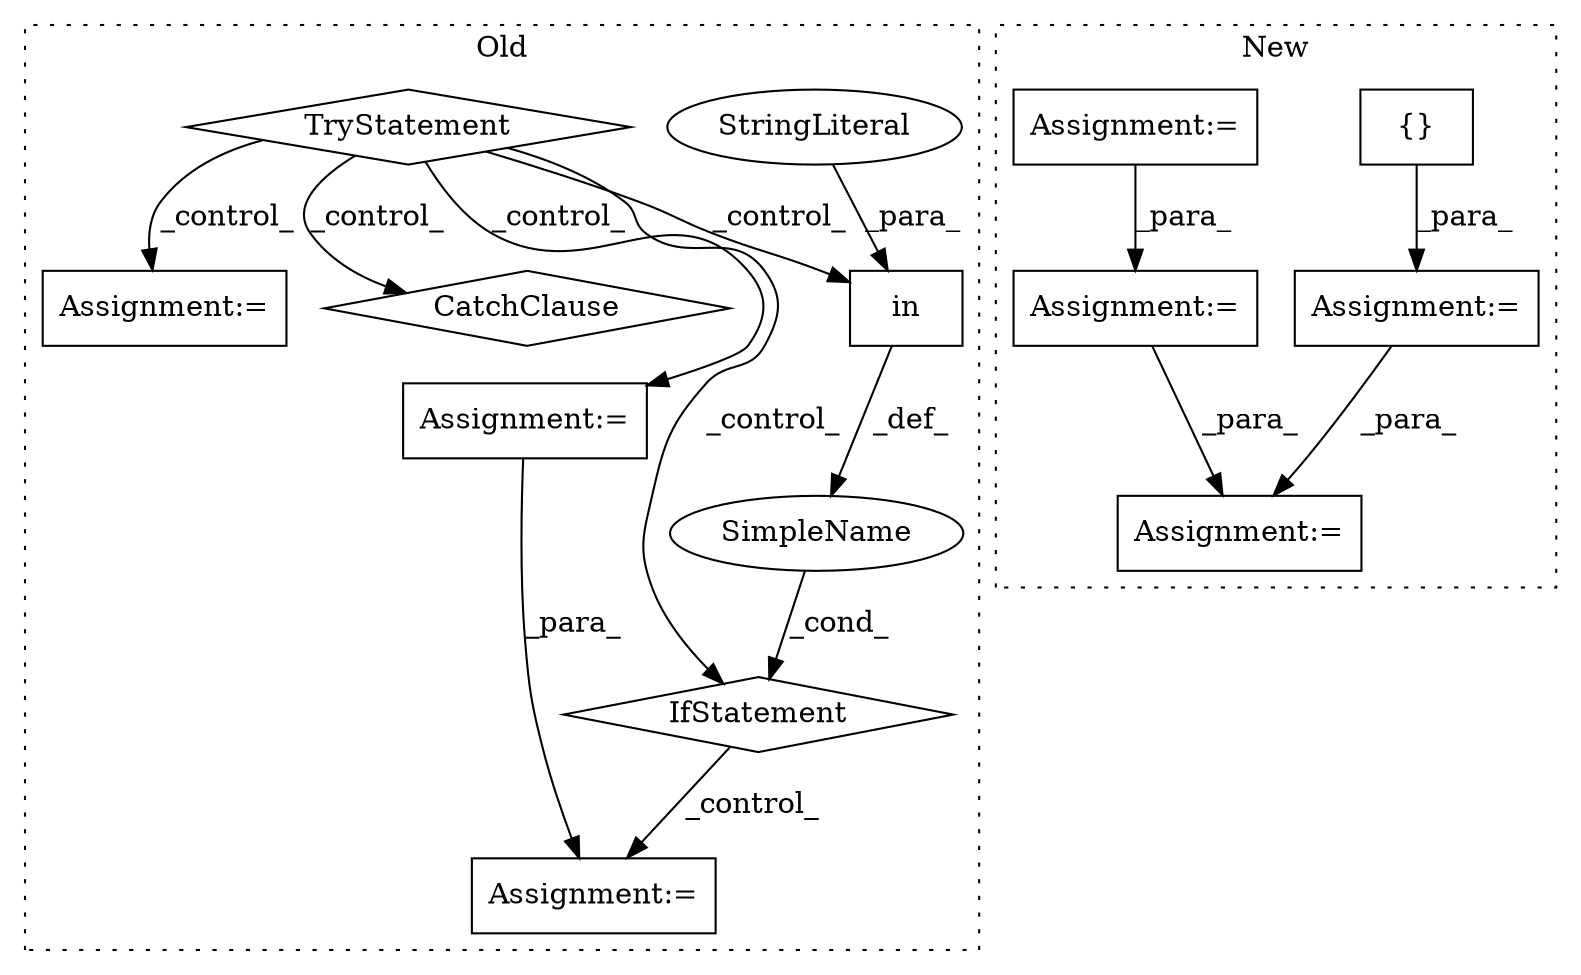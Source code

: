 digraph G {
subgraph cluster0 {
1 [label="in" a="105" s="9219" l="15" shape="box"];
3 [label="IfStatement" a="25" s="9183,9235" l="4,2" shape="diamond"];
5 [label="StringLiteral" a="45" s="9219" l="5" shape="ellipse"];
6 [label="Assignment:=" a="7" s="9303" l="2" shape="box"];
7 [label="SimpleName" a="42" s="" l="" shape="ellipse"];
10 [label="TryStatement" a="54" s="8868" l="4" shape="diamond"];
11 [label="Assignment:=" a="7" s="9033" l="1" shape="box"];
12 [label="CatchClause" a="12" s="9327,9372" l="13,2" shape="diamond"];
13 [label="Assignment:=" a="7" s="8974" l="2" shape="box"];
label = "Old";
style="dotted";
}
subgraph cluster1 {
2 [label="{}" a="4" s="8800" l="2" shape="box"];
4 [label="Assignment:=" a="7" s="9041" l="2" shape="box"];
8 [label="Assignment:=" a="7" s="8683" l="1" shape="box"];
9 [label="Assignment:=" a="7" s="8786" l="1" shape="box"];
14 [label="Assignment:=" a="7" s="8637" l="1" shape="box"];
label = "New";
style="dotted";
}
1 -> 7 [label="_def_"];
2 -> 9 [label="_para_"];
3 -> 6 [label="_control_"];
5 -> 1 [label="_para_"];
7 -> 3 [label="_cond_"];
8 -> 4 [label="_para_"];
9 -> 4 [label="_para_"];
10 -> 3 [label="_control_"];
10 -> 1 [label="_control_"];
10 -> 13 [label="_control_"];
10 -> 11 [label="_control_"];
10 -> 12 [label="_control_"];
13 -> 6 [label="_para_"];
14 -> 8 [label="_para_"];
}